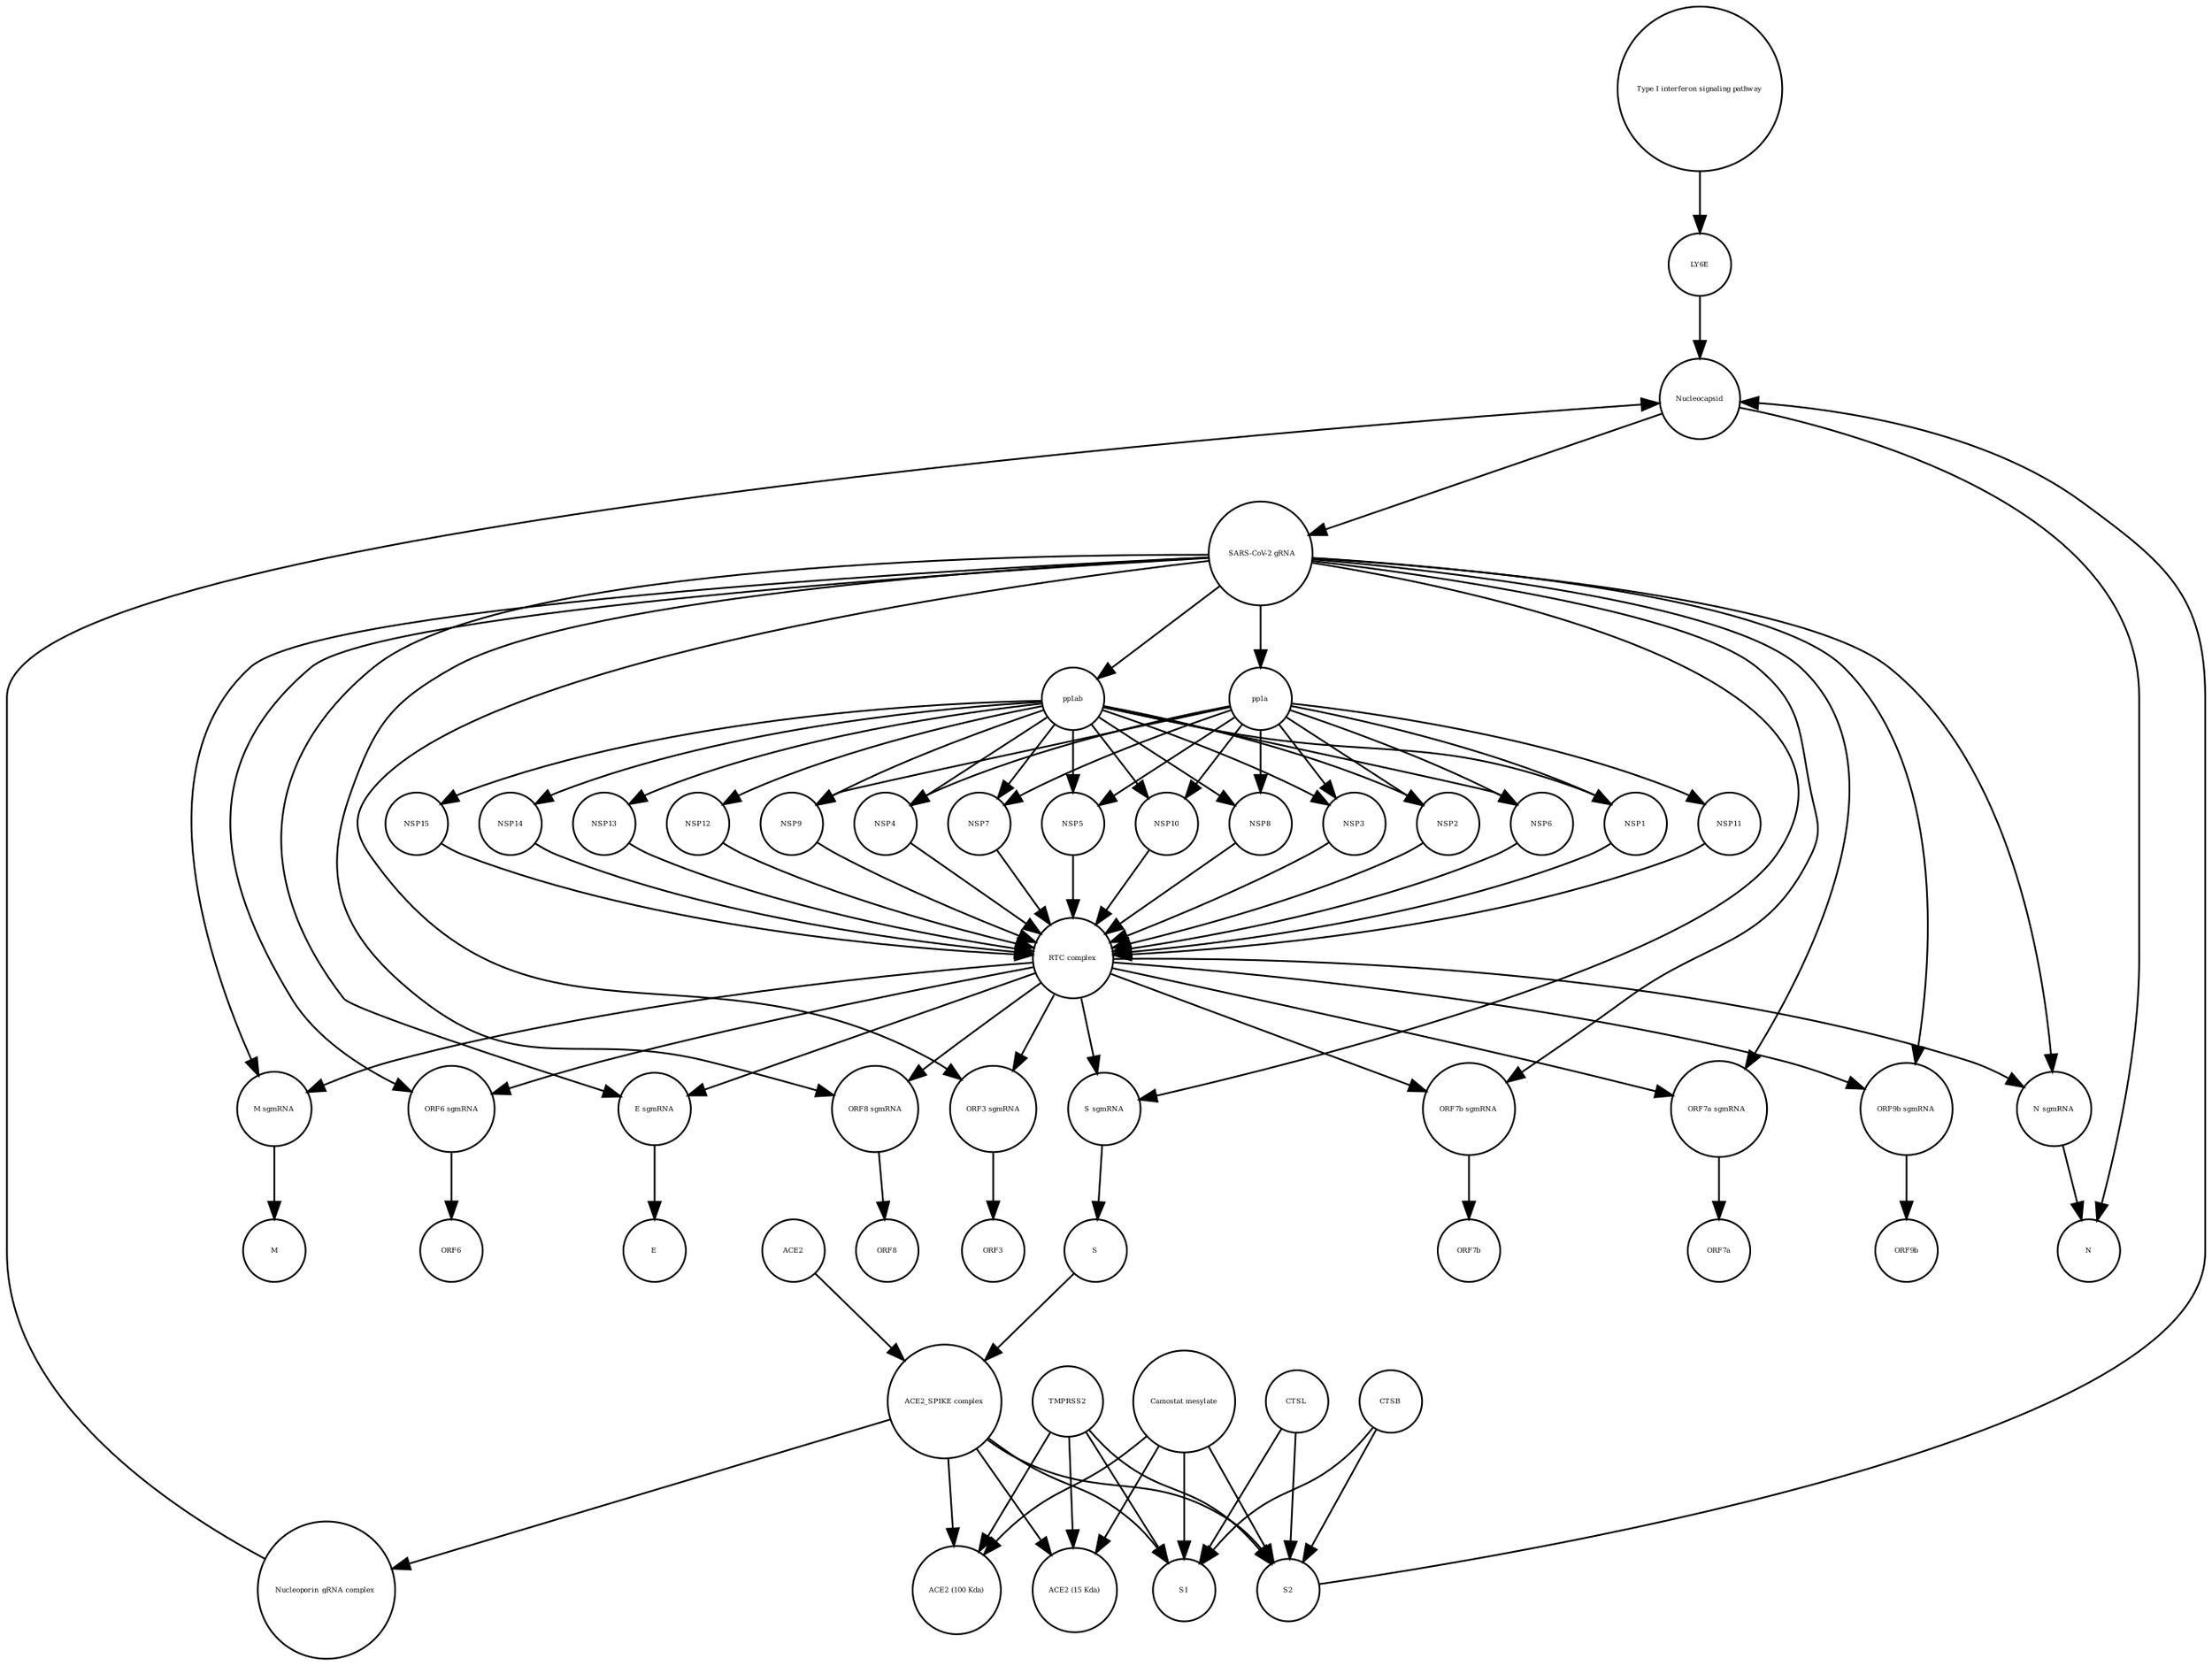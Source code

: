 strict digraph  {
"Type I interferon signaling pathway" [annotation="", bipartite=0, cls=phenotype, fontsize=4, label="Type I interferon signaling pathway", shape=circle];
LY6E [annotation="", bipartite=0, cls=macromolecule, fontsize=4, label=LY6E, shape=circle];
NSP4 [annotation="", bipartite=0, cls=macromolecule, fontsize=4, label=NSP4, shape=circle];
"M sgmRNA" [annotation="", bipartite=0, cls="nucleic acid feature", fontsize=4, label="M sgmRNA", shape=circle];
"ORF6 sgmRNA" [annotation="", bipartite=0, cls="nucleic acid feature", fontsize=4, label="ORF6 sgmRNA", shape=circle];
ORF6 [annotation="", bipartite=0, cls=macromolecule, fontsize=4, label=ORF6, shape=circle];
"Nucleoporin_gRNA complex " [annotation="", bipartite=0, cls=complex, fontsize=4, label="Nucleoporin_gRNA complex ", shape=circle];
"E sgmRNA" [annotation="", bipartite=0, cls="nucleic acid feature", fontsize=4, label="E sgmRNA", shape=circle];
ACE2 [annotation="", bipartite=0, cls=macromolecule, fontsize=4, label=ACE2, shape=circle];
"N sgmRNA" [annotation="", bipartite=0, cls="nucleic acid feature", fontsize=4, label="N sgmRNA", shape=circle];
"ORF8 sgmRNA" [annotation="", bipartite=0, cls="nucleic acid feature", fontsize=4, label="ORF8 sgmRNA", shape=circle];
NSP14 [annotation="", bipartite=0, cls=macromolecule, fontsize=4, label=NSP14, shape=circle];
pp1a [annotation="", bipartite=0, cls=macromolecule, fontsize=4, label=pp1a, shape=circle];
NSP13 [annotation="", bipartite=0, cls=macromolecule, fontsize=4, label=NSP13, shape=circle];
ORF8 [annotation="", bipartite=0, cls=macromolecule, fontsize=4, label=ORF8, shape=circle];
S [annotation="", bipartite=0, cls=macromolecule, fontsize=4, label=S, shape=circle];
"ORF3 sgmRNA" [annotation="", bipartite=0, cls="nucleic acid feature", fontsize=4, label="ORF3 sgmRNA", shape=circle];
"ORF7b sgmRNA" [annotation="", bipartite=0, cls="nucleic acid feature", fontsize=4, label="ORF7b sgmRNA", shape=circle];
S2 [annotation="", bipartite=0, cls=macromolecule, fontsize=4, label=S2, shape=circle];
E [annotation="", bipartite=0, cls=macromolecule, fontsize=4, label=E, shape=circle];
TMPRSS2 [annotation="", bipartite=0, cls=macromolecule, fontsize=4, label=TMPRSS2, shape=circle];
NSP7 [annotation="", bipartite=0, cls=macromolecule, fontsize=4, label=NSP7, shape=circle];
"ORF7a sgmRNA_" [annotation="", bipartite=0, cls="nucleic acid feature", fontsize=4, label="ORF7a sgmRNA_", shape=circle];
NSP5 [annotation="", bipartite=0, cls=macromolecule, fontsize=4, label=NSP5, shape=circle];
Nucleocapsid [annotation="", bipartite=0, cls=complex, fontsize=4, label=Nucleocapsid, shape=circle];
NSP10 [annotation="", bipartite=0, cls=macromolecule, fontsize=4, label=NSP10, shape=circle];
CTSB [annotation="", bipartite=0, cls=macromolecule, fontsize=4, label=CTSB, shape=circle];
"ACE2_SPIKE complex" [annotation="", bipartite=0, cls=complex, fontsize=4, label="ACE2_SPIKE complex", shape=circle];
NSP11 [annotation="", bipartite=0, cls=macromolecule, fontsize=4, label=NSP11, shape=circle];
"Camostat mesylate" [annotation="urn_miriam_pubchem.compound_2536", bipartite=0, cls="simple chemical", fontsize=4, label="Camostat mesylate", shape=circle];
"ORF9b sgmRNA" [annotation="", bipartite=0, cls="nucleic acid feature", fontsize=4, label="ORF9b sgmRNA", shape=circle];
"ACE2 (100 Kda)" [annotation="", bipartite=0, cls=macromolecule, fontsize=4, label="ACE2 (100 Kda)", shape=circle];
ORF3 [annotation="", bipartite=0, cls=macromolecule, fontsize=4, label=ORF3, shape=circle];
NSP8 [annotation="", bipartite=0, cls=macromolecule, fontsize=4, label=NSP8, shape=circle];
NSP3 [annotation="", bipartite=0, cls=macromolecule, fontsize=4, label=NSP3, shape=circle];
NSP12 [annotation="", bipartite=0, cls=macromolecule, fontsize=4, label=NSP12, shape=circle];
" SARS-CoV-2 gRNA" [annotation="", bipartite=0, cls="nucleic acid feature", fontsize=4, label=" SARS-CoV-2 gRNA", shape=circle];
NSP2 [annotation="", bipartite=0, cls=macromolecule, fontsize=4, label=NSP2, shape=circle];
NSP6 [annotation="", bipartite=0, cls=macromolecule, fontsize=4, label=NSP6, shape=circle];
pp1ab [annotation="", bipartite=0, cls=macromolecule, fontsize=4, label=pp1ab, shape=circle];
S1 [annotation="", bipartite=0, cls=macromolecule, fontsize=4, label=S1, shape=circle];
CTSL [annotation="", bipartite=0, cls=macromolecule, fontsize=4, label=CTSL, shape=circle];
M [annotation="", bipartite=0, cls=macromolecule, fontsize=4, label=M, shape=circle];
NSP1 [annotation="", bipartite=0, cls=macromolecule, fontsize=4, label=NSP1, shape=circle];
ORF7a [annotation="", bipartite=0, cls=macromolecule, fontsize=4, label=ORF7a, shape=circle];
"RTC complex" [annotation="", bipartite=0, cls=complex, fontsize=4, label="RTC complex", shape=circle];
"ACE2 (15 Kda)" [annotation="", bipartite=0, cls=macromolecule, fontsize=4, label="ACE2 (15 Kda)", shape=circle];
NSP15 [annotation="", bipartite=0, cls=macromolecule, fontsize=4, label=NSP15, shape=circle];
N [annotation="", bipartite=0, cls=macromolecule, fontsize=4, label=N, shape=circle];
"S sgmRNA" [annotation="", bipartite=0, cls="nucleic acid feature", fontsize=4, label="S sgmRNA", shape=circle];
ORF9b [annotation="", bipartite=0, cls=macromolecule, fontsize=4, label=ORF9b, shape=circle];
NSP9 [annotation="", bipartite=0, cls=macromolecule, fontsize=4, label=NSP9, shape=circle];
ORF7b [annotation="", bipartite=0, cls=macromolecule, fontsize=4, label=ORF7b, shape=circle];
"Type I interferon signaling pathway" -> LY6E  [annotation="", interaction_type=stimulation];
LY6E -> Nucleocapsid  [annotation="urn_miriam_doi_10.1101%2F2020.03.05.979260|urn_miriam_doi_10.1101%2F2020.04.02.021469", interaction_type=inhibition];
NSP4 -> "RTC complex"  [annotation="", interaction_type=production];
"M sgmRNA" -> M  [annotation="", interaction_type=production];
"ORF6 sgmRNA" -> ORF6  [annotation="", interaction_type=production];
"Nucleoporin_gRNA complex " -> Nucleocapsid  [annotation="", interaction_type=production];
"E sgmRNA" -> E  [annotation="", interaction_type=production];
ACE2 -> "ACE2_SPIKE complex"  [annotation="", interaction_type=production];
"N sgmRNA" -> N  [annotation="", interaction_type=production];
"ORF8 sgmRNA" -> ORF8  [annotation="", interaction_type=production];
NSP14 -> "RTC complex"  [annotation="", interaction_type=production];
pp1a -> NSP4  [annotation=urn_miriam_pubmed_31226023, interaction_type=catalysis];
pp1a -> NSP7  [annotation=urn_miriam_pubmed_31226023, interaction_type=catalysis];
pp1a -> NSP2  [annotation=urn_miriam_pubmed_31226023, interaction_type=catalysis];
pp1a -> NSP6  [annotation=urn_miriam_pubmed_31226023, interaction_type=catalysis];
pp1a -> NSP5  [annotation=urn_miriam_pubmed_31226023, interaction_type=catalysis];
pp1a -> NSP10  [annotation=urn_miriam_pubmed_31226023, interaction_type=catalysis];
pp1a -> NSP11  [annotation=urn_miriam_pubmed_31226023, interaction_type=catalysis];
pp1a -> NSP9  [annotation=urn_miriam_pubmed_31226023, interaction_type=catalysis];
pp1a -> NSP1  [annotation=urn_miriam_pubmed_31226023, interaction_type=catalysis];
pp1a -> NSP8  [annotation=urn_miriam_pubmed_31226023, interaction_type=catalysis];
pp1a -> NSP3  [annotation=urn_miriam_pubmed_31226023, interaction_type=catalysis];
NSP13 -> "RTC complex"  [annotation="", interaction_type=production];
S -> "ACE2_SPIKE complex"  [annotation="", interaction_type=production];
"ORF3 sgmRNA" -> ORF3  [annotation="", interaction_type=production];
"ORF7b sgmRNA" -> ORF7b  [annotation="", interaction_type=production];
S2 -> Nucleocapsid  [annotation="urn_miriam_doi_10.1101%2F2020.03.05.979260|urn_miriam_doi_10.1101%2F2020.04.02.021469", interaction_type=stimulation];
TMPRSS2 -> S1  [annotation="urn_miriam_pubmed_32142651|urn_miriam_pubmed_32094589|urn_miriam_pubmed_24227843", interaction_type=catalysis];
TMPRSS2 -> S2  [annotation="urn_miriam_pubmed_32142651|urn_miriam_pubmed_32094589|urn_miriam_pubmed_24227843", interaction_type=catalysis];
TMPRSS2 -> "ACE2 (15 Kda)"  [annotation="urn_miriam_pubmed_32142651|urn_miriam_pubmed_32094589|urn_miriam_pubmed_24227843", interaction_type=catalysis];
TMPRSS2 -> "ACE2 (100 Kda)"  [annotation="urn_miriam_pubmed_32142651|urn_miriam_pubmed_32094589|urn_miriam_pubmed_24227843", interaction_type=catalysis];
NSP7 -> "RTC complex"  [annotation="", interaction_type=production];
"ORF7a sgmRNA_" -> ORF7a  [annotation="", interaction_type=production];
NSP5 -> "RTC complex"  [annotation="", interaction_type=production];
Nucleocapsid -> N  [annotation="", interaction_type=production];
Nucleocapsid -> " SARS-CoV-2 gRNA"  [annotation="", interaction_type=production];
NSP10 -> "RTC complex"  [annotation="", interaction_type=production];
CTSB -> S1  [annotation=urn_miriam_pubmed_32142651, interaction_type=catalysis];
CTSB -> S2  [annotation=urn_miriam_pubmed_32142651, interaction_type=catalysis];
"ACE2_SPIKE complex" -> S2  [annotation="", interaction_type=production];
"ACE2_SPIKE complex" -> S1  [annotation="", interaction_type=production];
"ACE2_SPIKE complex" -> "Nucleoporin_gRNA complex "  [annotation="urn_miriam_pubmed_32142651|urn_miriam_pubmed_32094589", interaction_type=stimulation];
"ACE2_SPIKE complex" -> "ACE2 (15 Kda)"  [annotation="", interaction_type=production];
"ACE2_SPIKE complex" -> "ACE2 (100 Kda)"  [annotation="", interaction_type=production];
NSP11 -> "RTC complex"  [annotation="", interaction_type=production];
"Camostat mesylate" -> S1  [annotation="urn_miriam_pubmed_32142651|urn_miriam_pubmed_32094589|urn_miriam_pubmed_24227843", interaction_type=inhibition];
"Camostat mesylate" -> S2  [annotation="urn_miriam_pubmed_32142651|urn_miriam_pubmed_32094589|urn_miriam_pubmed_24227843", interaction_type=inhibition];
"Camostat mesylate" -> "ACE2 (15 Kda)"  [annotation="urn_miriam_pubmed_32142651|urn_miriam_pubmed_32094589|urn_miriam_pubmed_24227843", interaction_type=inhibition];
"Camostat mesylate" -> "ACE2 (100 Kda)"  [annotation="urn_miriam_pubmed_32142651|urn_miriam_pubmed_32094589|urn_miriam_pubmed_24227843", interaction_type=inhibition];
"ORF9b sgmRNA" -> ORF9b  [annotation="", interaction_type=production];
NSP8 -> "RTC complex"  [annotation="", interaction_type=production];
NSP3 -> "RTC complex"  [annotation="", interaction_type=production];
NSP12 -> "RTC complex"  [annotation="", interaction_type=production];
" SARS-CoV-2 gRNA" -> pp1a  [annotation="", interaction_type=production];
" SARS-CoV-2 gRNA" -> "ORF7b sgmRNA"  [annotation="", interaction_type=production];
" SARS-CoV-2 gRNA" -> "M sgmRNA"  [annotation="", interaction_type=production];
" SARS-CoV-2 gRNA" -> "ORF6 sgmRNA"  [annotation="", interaction_type=production];
" SARS-CoV-2 gRNA" -> "ORF7a sgmRNA_"  [annotation="", interaction_type=production];
" SARS-CoV-2 gRNA" -> "E sgmRNA"  [annotation="", interaction_type=production];
" SARS-CoV-2 gRNA" -> "S sgmRNA"  [annotation="", interaction_type=production];
" SARS-CoV-2 gRNA" -> "ORF9b sgmRNA"  [annotation="", interaction_type=production];
" SARS-CoV-2 gRNA" -> "N sgmRNA"  [annotation="", interaction_type=production];
" SARS-CoV-2 gRNA" -> "ORF8 sgmRNA"  [annotation="", interaction_type=production];
" SARS-CoV-2 gRNA" -> "ORF3 sgmRNA"  [annotation="", interaction_type=production];
" SARS-CoV-2 gRNA" -> pp1ab  [annotation="", interaction_type=production];
NSP2 -> "RTC complex"  [annotation="", interaction_type=production];
NSP6 -> "RTC complex"  [annotation="", interaction_type=production];
pp1ab -> NSP12  [annotation=urn_miriam_pubmed_31226023, interaction_type=catalysis];
pp1ab -> NSP4  [annotation=urn_miriam_pubmed_31226023, interaction_type=catalysis];
pp1ab -> NSP7  [annotation=urn_miriam_pubmed_31226023, interaction_type=catalysis];
pp1ab -> NSP15  [annotation=urn_miriam_pubmed_31226023, interaction_type=catalysis];
pp1ab -> NSP2  [annotation=urn_miriam_pubmed_31226023, interaction_type=catalysis];
pp1ab -> NSP5  [annotation=urn_miriam_pubmed_31226023, interaction_type=catalysis];
pp1ab -> NSP6  [annotation=urn_miriam_pubmed_31226023, interaction_type=catalysis];
pp1ab -> NSP10  [annotation=urn_miriam_pubmed_31226023, interaction_type=catalysis];
pp1ab -> NSP14  [annotation=urn_miriam_pubmed_31226023, interaction_type=catalysis];
pp1ab -> NSP9  [annotation=urn_miriam_pubmed_31226023, interaction_type=catalysis];
pp1ab -> NSP13  [annotation=urn_miriam_pubmed_31226023, interaction_type=catalysis];
pp1ab -> NSP1  [annotation=urn_miriam_pubmed_31226023, interaction_type=catalysis];
pp1ab -> NSP8  [annotation=urn_miriam_pubmed_31226023, interaction_type=catalysis];
pp1ab -> NSP3  [annotation=urn_miriam_pubmed_31226023, interaction_type=catalysis];
CTSL -> S1  [annotation=urn_miriam_pubmed_32142651, interaction_type=catalysis];
CTSL -> S2  [annotation=urn_miriam_pubmed_32142651, interaction_type=catalysis];
NSP1 -> "RTC complex"  [annotation="", interaction_type=production];
"RTC complex" -> "ORF7b sgmRNA"  [annotation=urn_miriam_pubmed_31226023, interaction_type="necessary stimulation"];
"RTC complex" -> "M sgmRNA"  [annotation=urn_miriam_pubmed_31226023, interaction_type="necessary stimulation"];
"RTC complex" -> "ORF6 sgmRNA"  [annotation=urn_miriam_pubmed_31226023, interaction_type="necessary stimulation"];
"RTC complex" -> "ORF7a sgmRNA_"  [annotation=urn_miriam_pubmed_31226023, interaction_type="necessary stimulation"];
"RTC complex" -> "E sgmRNA"  [annotation=urn_miriam_pubmed_31226023, interaction_type="necessary stimulation"];
"RTC complex" -> "S sgmRNA"  [annotation=urn_miriam_pubmed_31226023, interaction_type="necessary stimulation"];
"RTC complex" -> "ORF9b sgmRNA"  [annotation=urn_miriam_pubmed_31226023, interaction_type="necessary stimulation"];
"RTC complex" -> "N sgmRNA"  [annotation=urn_miriam_pubmed_31226023, interaction_type="necessary stimulation"];
"RTC complex" -> "ORF8 sgmRNA"  [annotation=urn_miriam_pubmed_31226023, interaction_type="necessary stimulation"];
"RTC complex" -> "ORF3 sgmRNA"  [annotation=urn_miriam_pubmed_31226023, interaction_type="necessary stimulation"];
NSP15 -> "RTC complex"  [annotation="", interaction_type=production];
"S sgmRNA" -> S  [annotation="", interaction_type=production];
NSP9 -> "RTC complex"  [annotation="", interaction_type=production];
}
